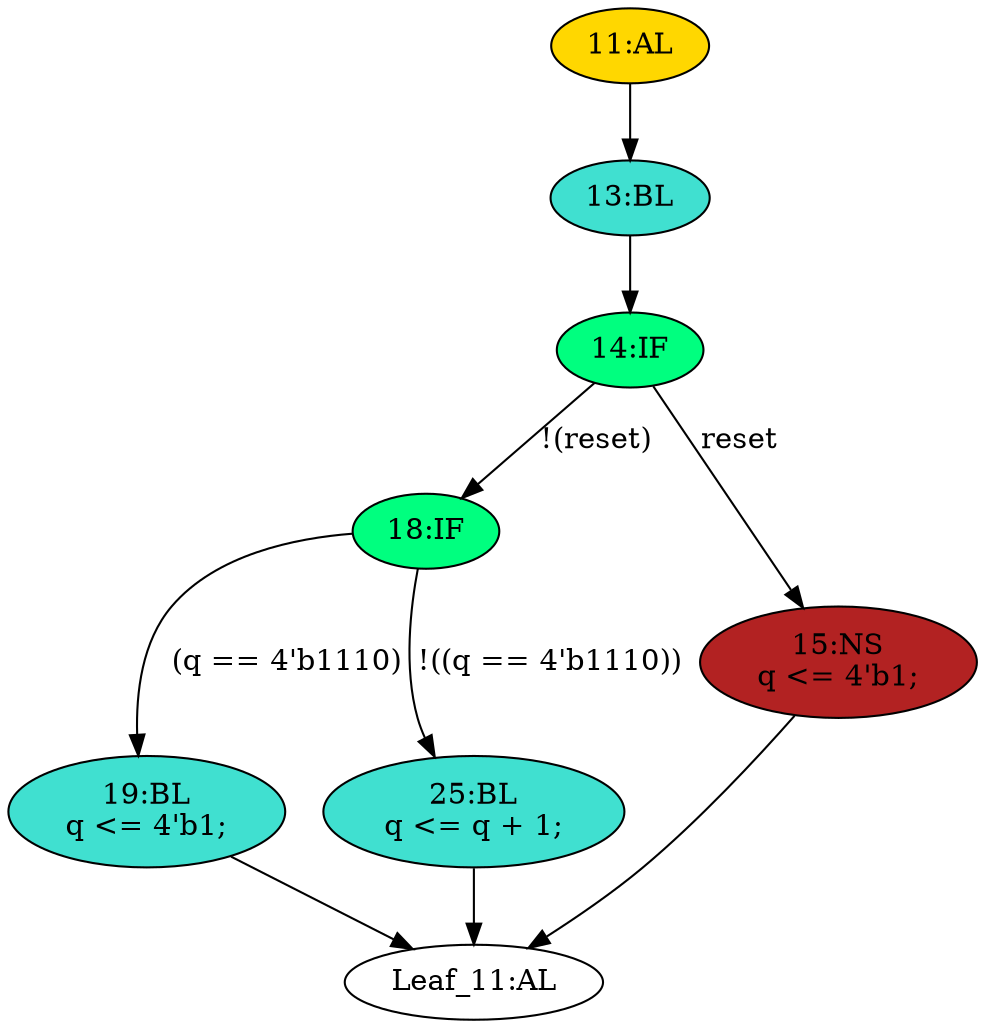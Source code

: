 strict digraph "" {
	node [label="\N"];
	"19:BL"	[ast="<pyverilog.vparser.ast.Block object at 0x7f36495e65d0>",
		fillcolor=turquoise,
		label="19:BL
q <= 4'b1;",
		statements="[<pyverilog.vparser.ast.NonblockingSubstitution object at 0x7f36495e6390>]",
		style=filled,
		typ=Block];
	"Leaf_11:AL"	[def_var="['q']",
		label="Leaf_11:AL"];
	"19:BL" -> "Leaf_11:AL"	[cond="[]",
		lineno=None];
	"18:IF"	[ast="<pyverilog.vparser.ast.IfStatement object at 0x7f36495e6610>",
		fillcolor=springgreen,
		label="18:IF",
		statements="[]",
		style=filled,
		typ=IfStatement];
	"18:IF" -> "19:BL"	[cond="['q']",
		label="(q == 4'b1110)",
		lineno=18];
	"25:BL"	[ast="<pyverilog.vparser.ast.Block object at 0x7f36495e6690>",
		fillcolor=turquoise,
		label="25:BL
q <= q + 1;",
		statements="[<pyverilog.vparser.ast.NonblockingSubstitution object at 0x7f36495e66d0>]",
		style=filled,
		typ=Block];
	"18:IF" -> "25:BL"	[cond="['q']",
		label="!((q == 4'b1110))",
		lineno=18];
	"13:BL"	[ast="<pyverilog.vparser.ast.Block object at 0x7f36495e6990>",
		fillcolor=turquoise,
		label="13:BL",
		statements="[]",
		style=filled,
		typ=Block];
	"14:IF"	[ast="<pyverilog.vparser.ast.IfStatement object at 0x7f36495e69d0>",
		fillcolor=springgreen,
		label="14:IF",
		statements="[]",
		style=filled,
		typ=IfStatement];
	"13:BL" -> "14:IF"	[cond="[]",
		lineno=None];
	"14:IF" -> "18:IF"	[cond="['reset']",
		label="!(reset)",
		lineno=14];
	"15:NS"	[ast="<pyverilog.vparser.ast.NonblockingSubstitution object at 0x7f36495e6a10>",
		fillcolor=firebrick,
		label="15:NS
q <= 4'b1;",
		statements="[<pyverilog.vparser.ast.NonblockingSubstitution object at 0x7f36495e6a10>]",
		style=filled,
		typ=NonblockingSubstitution];
	"14:IF" -> "15:NS"	[cond="['reset']",
		label=reset,
		lineno=14];
	"15:NS" -> "Leaf_11:AL"	[cond="[]",
		lineno=None];
	"11:AL"	[ast="<pyverilog.vparser.ast.Always object at 0x7f36495e6c10>",
		clk_sens=True,
		fillcolor=gold,
		label="11:AL",
		sens="['clk', 'reset']",
		statements="[]",
		style=filled,
		typ=Always,
		use_var="['reset', 'q']"];
	"11:AL" -> "13:BL"	[cond="[]",
		lineno=None];
	"25:BL" -> "Leaf_11:AL"	[cond="[]",
		lineno=None];
}
